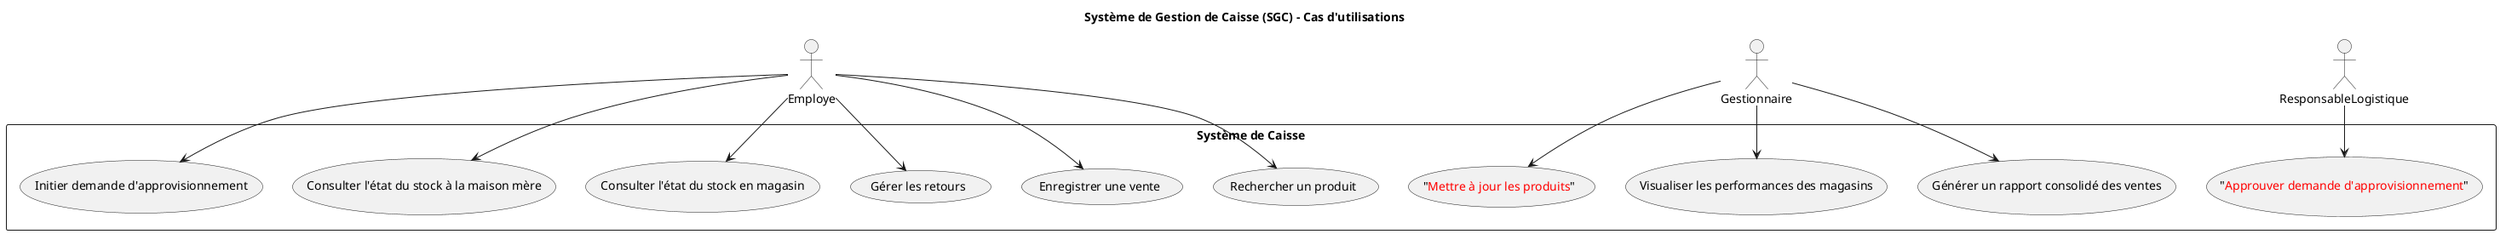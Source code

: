 @startuml SGC
top to bottom direction

title Système de Gestion de Caisse (SGC) - Cas d'utilisations 

actor Employe as E
actor Gestionnaire as G
actor ResponsableLogistique as R

rectangle "Système de Caisse" {

  ' Fonctions de base (Labo-01)
  E --> (Rechercher un produit)
  E --> (Enregistrer une vente)
  E --> (Gérer les retours)
  E --> (Consulter l'état du stock en magasin)



  ' Fonctions ajouté (Labo-02)

  ' Must have
  E --> (Consulter l'état du stock à la maison mère)
  E --> (Initier demande d'approvisionnement)
  G --> (Générer un rapport consolidé des ventes)
  G --> (Visualiser les performances des magasins)

  ' Should have
  G --> ("<color:red>Mettre à jour les produits</color>")
  R --> ("<color:red>Approuver demande d'approvisionnement</color>")

}

@enduml
